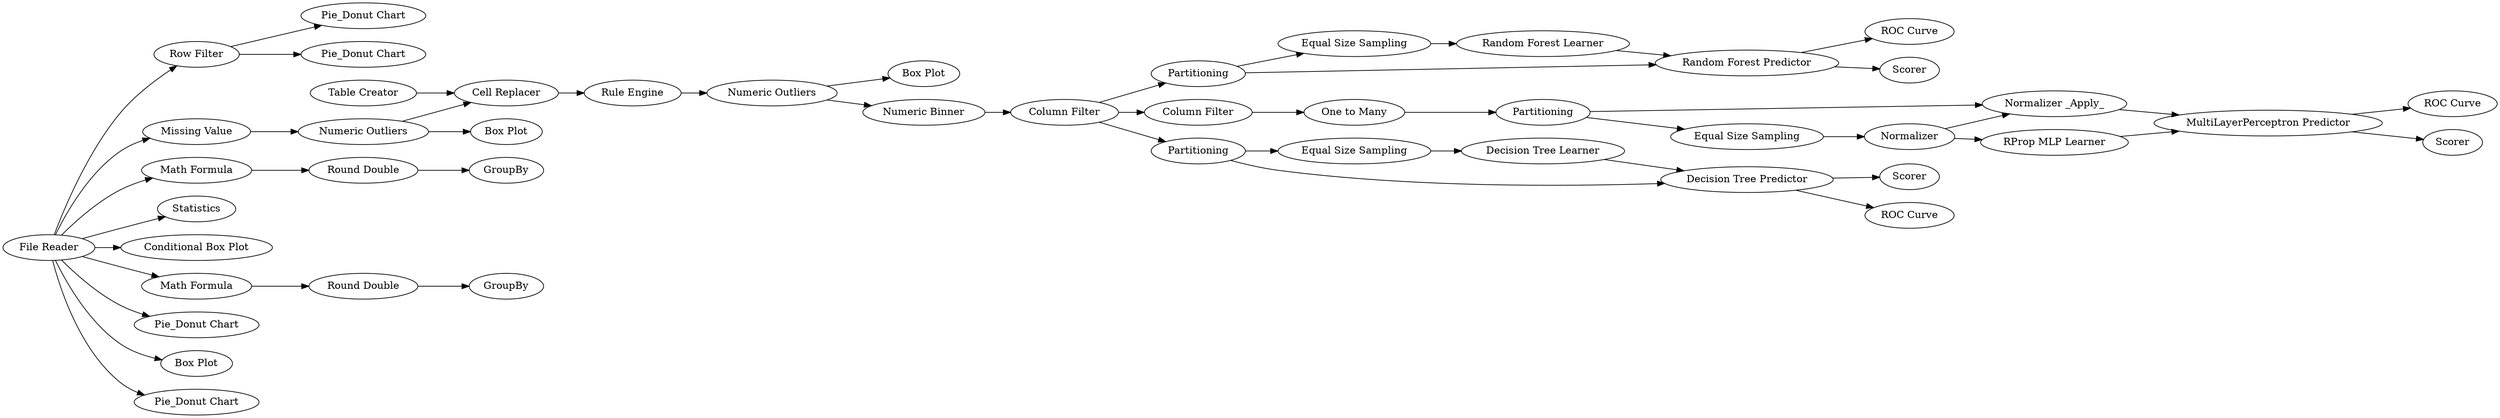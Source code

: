 digraph {
	"-3101070383937994266_77" [label="ROC Curve"]
	"-3101070383937994266_79" [label=Partitioning]
	"-3101070383937994266_84" [label="ROC Curve"]
	"-3101070383937994266_88" [label="One to Many"]
	"-3101070383937994266_27" [label="Row Filter"]
	"-3101070383937994266_73" [label=Normalizer]
	"-3101070383937994266_18" [label="Round Double"]
	"-3101070383937994266_87" [label="Column Filter"]
	"-3101070383937994266_60" [label="Box Plot"]
	"-3101070383937994266_22" [label=GroupBy]
	"-3101070383937994266_25" [label="Pie_Donut Chart"]
	"-3101070383937994266_40" [label="Missing Value"]
	"-3101070383937994266_61" [label="Column Filter"]
	"-3101070383937994266_68" [label=Scorer]
	"-3101070383937994266_80" [label="Equal Size Sampling"]
	"-3101070383937994266_67" [label="Equal Size Sampling"]
	"-3101070383937994266_10" [label="Math Formula"]
	"-3101070383937994266_64" [label=Partitioning]
	"-3101070383937994266_39" [label=Statistics]
	"-3101070383937994266_69" [label="ROC Curve"]
	"-3101070383937994266_75" [label="RProp MLP Learner"]
	"-3101070383937994266_78" [label=Scorer]
	"-3101070383937994266_58" [label="Numeric Outliers"]
	"-3101070383937994266_45" [label="Cell Replacer"]
	"-3101070383937994266_63" [label="Conditional Box Plot"]
	"-3101070383937994266_5" [label="Math Formula"]
	"-3101070383937994266_71" [label=Partitioning]
	"-3101070383937994266_55" [label="Numeric Binner"]
	"-3101070383937994266_52" [label="Rule Engine"]
	"-3101070383937994266_74" [label="Normalizer _Apply_"]
	"-3101070383937994266_21" [label=GroupBy]
	"-3101070383937994266_59" [label="Box Plot"]
	"-3101070383937994266_86" [label=Scorer]
	"-3101070383937994266_28" [label="Pie_Donut Chart"]
	"-3101070383937994266_82" [label="Random Forest Predictor"]
	"-3101070383937994266_66" [label="Decision Tree Predictor"]
	"-3101070383937994266_51" [label="Numeric Outliers"]
	"-3101070383937994266_23" [label="Round Double"]
	"-3101070383937994266_29" [label="Pie_Donut Chart"]
	"-3101070383937994266_65" [label="Decision Tree Learner"]
	"-3101070383937994266_41" [label="Box Plot"]
	"-3101070383937994266_56" [label="Table Creator"]
	"-3101070383937994266_1" [label="File Reader"]
	"-3101070383937994266_2" [label="Pie_Donut Chart"]
	"-3101070383937994266_72" [label="Equal Size Sampling"]
	"-3101070383937994266_76" [label="MultiLayerPerceptron Predictor"]
	"-3101070383937994266_81" [label="Random Forest Learner"]
	"-3101070383937994266_58" -> "-3101070383937994266_45"
	"-3101070383937994266_82" -> "-3101070383937994266_84"
	"-3101070383937994266_1" -> "-3101070383937994266_2"
	"-3101070383937994266_80" -> "-3101070383937994266_81"
	"-3101070383937994266_52" -> "-3101070383937994266_51"
	"-3101070383937994266_73" -> "-3101070383937994266_74"
	"-3101070383937994266_18" -> "-3101070383937994266_21"
	"-3101070383937994266_75" -> "-3101070383937994266_76"
	"-3101070383937994266_79" -> "-3101070383937994266_80"
	"-3101070383937994266_1" -> "-3101070383937994266_5"
	"-3101070383937994266_72" -> "-3101070383937994266_73"
	"-3101070383937994266_1" -> "-3101070383937994266_10"
	"-3101070383937994266_10" -> "-3101070383937994266_23"
	"-3101070383937994266_58" -> "-3101070383937994266_59"
	"-3101070383937994266_1" -> "-3101070383937994266_28"
	"-3101070383937994266_66" -> "-3101070383937994266_69"
	"-3101070383937994266_64" -> "-3101070383937994266_67"
	"-3101070383937994266_79" -> "-3101070383937994266_82"
	"-3101070383937994266_66" -> "-3101070383937994266_68"
	"-3101070383937994266_1" -> "-3101070383937994266_39"
	"-3101070383937994266_81" -> "-3101070383937994266_82"
	"-3101070383937994266_1" -> "-3101070383937994266_63"
	"-3101070383937994266_82" -> "-3101070383937994266_86"
	"-3101070383937994266_67" -> "-3101070383937994266_65"
	"-3101070383937994266_76" -> "-3101070383937994266_77"
	"-3101070383937994266_1" -> "-3101070383937994266_41"
	"-3101070383937994266_27" -> "-3101070383937994266_25"
	"-3101070383937994266_74" -> "-3101070383937994266_76"
	"-3101070383937994266_40" -> "-3101070383937994266_58"
	"-3101070383937994266_71" -> "-3101070383937994266_72"
	"-3101070383937994266_55" -> "-3101070383937994266_61"
	"-3101070383937994266_65" -> "-3101070383937994266_66"
	"-3101070383937994266_5" -> "-3101070383937994266_18"
	"-3101070383937994266_23" -> "-3101070383937994266_22"
	"-3101070383937994266_56" -> "-3101070383937994266_45"
	"-3101070383937994266_51" -> "-3101070383937994266_55"
	"-3101070383937994266_61" -> "-3101070383937994266_79"
	"-3101070383937994266_64" -> "-3101070383937994266_66"
	"-3101070383937994266_27" -> "-3101070383937994266_29"
	"-3101070383937994266_61" -> "-3101070383937994266_64"
	"-3101070383937994266_61" -> "-3101070383937994266_87"
	"-3101070383937994266_88" -> "-3101070383937994266_71"
	"-3101070383937994266_87" -> "-3101070383937994266_88"
	"-3101070383937994266_1" -> "-3101070383937994266_27"
	"-3101070383937994266_73" -> "-3101070383937994266_75"
	"-3101070383937994266_71" -> "-3101070383937994266_74"
	"-3101070383937994266_1" -> "-3101070383937994266_40"
	"-3101070383937994266_76" -> "-3101070383937994266_78"
	"-3101070383937994266_51" -> "-3101070383937994266_60"
	"-3101070383937994266_45" -> "-3101070383937994266_52"
	rankdir=LR
}
